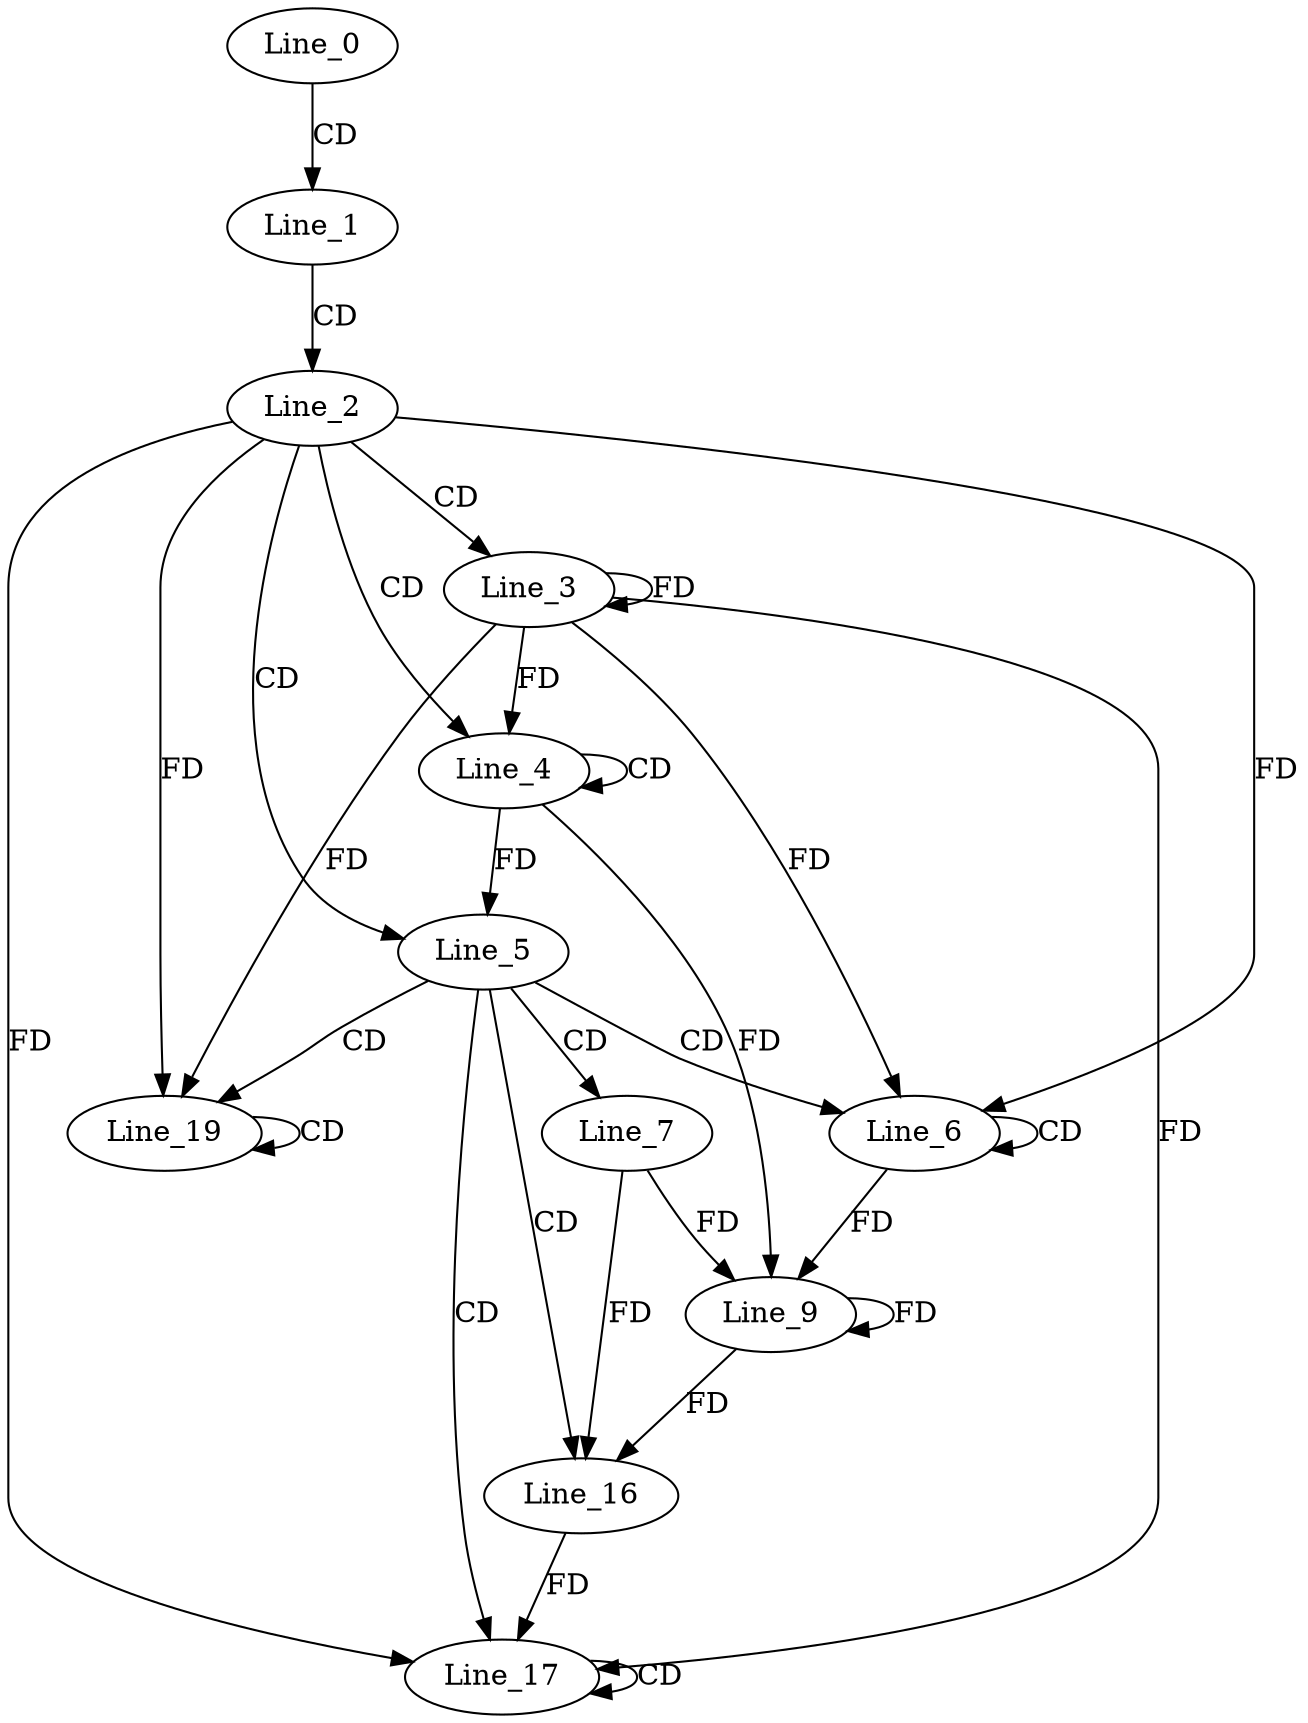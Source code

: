 digraph G {
  Line_0;
  Line_1;
  Line_2;
  Line_3;
  Line_4;
  Line_4;
  Line_5;
  Line_6;
  Line_6;
  Line_7;
  Line_9;
  Line_9;
  Line_9;
  Line_9;
  Line_9;
  Line_9;
  Line_9;
  Line_9;
  Line_16;
  Line_16;
  Line_17;
  Line_17;
  Line_19;
  Line_19;
  Line_0 -> Line_1 [ label="CD" ];
  Line_1 -> Line_2 [ label="CD" ];
  Line_2 -> Line_3 [ label="CD" ];
  Line_3 -> Line_3 [ label="FD" ];
  Line_2 -> Line_4 [ label="CD" ];
  Line_4 -> Line_4 [ label="CD" ];
  Line_3 -> Line_4 [ label="FD" ];
  Line_2 -> Line_5 [ label="CD" ];
  Line_4 -> Line_5 [ label="FD" ];
  Line_5 -> Line_6 [ label="CD" ];
  Line_6 -> Line_6 [ label="CD" ];
  Line_2 -> Line_6 [ label="FD" ];
  Line_3 -> Line_6 [ label="FD" ];
  Line_5 -> Line_7 [ label="CD" ];
  Line_7 -> Line_9 [ label="FD" ];
  Line_9 -> Line_9 [ label="FD" ];
  Line_6 -> Line_9 [ label="FD" ];
  Line_4 -> Line_9 [ label="FD" ];
  Line_5 -> Line_16 [ label="CD" ];
  Line_7 -> Line_16 [ label="FD" ];
  Line_9 -> Line_16 [ label="FD" ];
  Line_5 -> Line_17 [ label="CD" ];
  Line_17 -> Line_17 [ label="CD" ];
  Line_16 -> Line_17 [ label="FD" ];
  Line_2 -> Line_17 [ label="FD" ];
  Line_3 -> Line_17 [ label="FD" ];
  Line_5 -> Line_19 [ label="CD" ];
  Line_19 -> Line_19 [ label="CD" ];
  Line_2 -> Line_19 [ label="FD" ];
  Line_3 -> Line_19 [ label="FD" ];
}
